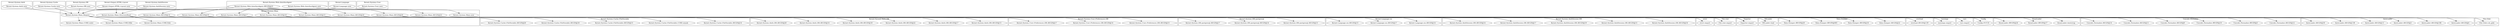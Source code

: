 digraph {
graph [overlap=false]
subgraph cluster_Kernel_System_Auth {
	label="Kernel::System::Auth";
	"Kernel::System::Auth::new";
}
subgraph cluster_Config {
	label="Config";
	"Config::FETCH";
}
subgraph cluster_DynaLoader {
	label="DynaLoader";
	"DynaLoader::BEGIN@17";
	"DynaLoader::BEGIN@24";
	"DynaLoader::bootstrap";
}
subgraph cluster_warnings {
	label="warnings";
	"warnings::import";
}
subgraph cluster_Kernel_System_Cache {
	label="Kernel::System::Cache";
	"Kernel::System::Cache::new";
}
subgraph cluster_vars {
	label="vars";
	"vars::import";
}
subgraph cluster_strict {
	label="strict";
	"strict::import";
}
subgraph cluster_Kernel_System_DB {
	label="Kernel::System::DB";
	"Kernel::System::DB::new";
}
subgraph cluster_File_stat {
	label="File::stat";
	"File::stat::import";
}
subgraph cluster_XSLoader {
	label="XSLoader";
	"XSLoader::load";
}
subgraph cluster_Kernel_System_Cache_FileStorable {
	label="Kernel::System::Cache::FileStorable";
	"Kernel::System::Cache::FileStorable::BEGIN@15";
	"Kernel::System::Cache::FileStorable::BEGIN@18";
	"Kernel::System::Cache::FileStorable::BEGIN@20";
	"Kernel::System::Cache::FileStorable::BEGIN@14";
	"Kernel::System::Cache::FileStorable::CORE:umask";
}
subgraph cluster_Unicode_Normalize {
	label="Unicode::Normalize";
	"Unicode::Normalize::BEGIN@11";
	"Unicode::Normalize::BEGIN@14";
	"Unicode::Normalize::BEGIN@12";
	"Unicode::Normalize::BEGIN@3";
	"Unicode::Normalize::BEGIN@10";
	"Unicode::Normalize::BEGIN@9";
}
subgraph cluster_File_Glob {
	label="File::Glob";
	"File::Glob::csh_glob";
}
subgraph cluster_Kernel_System_Auth_DB {
	label="Kernel::System::Auth::DB";
	"Kernel::System::Auth::DB::BEGIN@14";
	"Kernel::System::Auth::DB::BEGIN@20";
	"Kernel::System::Auth::DB::BEGIN@15";
	"Kernel::System::Auth::DB::BEGIN@17";
	"Kernel::System::Auth::DB::BEGIN@22";
	"Kernel::System::Auth::DB::BEGIN@18";
}
subgraph cluster_Exporter {
	label="Exporter";
	"Exporter::import";
}
subgraph cluster_Kernel_Output_HTML_Layout {
	label="Kernel::Output::HTML::Layout";
	"Kernel::Output::HTML::Layout::new";
}
subgraph cluster_AutoLoader {
	label="AutoLoader";
	"AutoLoader::BEGIN@138";
	"AutoLoader::BEGIN@30";
	"AutoLoader::BEGIN@4";
	"AutoLoader::BEGIN@186";
	"AutoLoader::BEGIN@3";
	"AutoLoader::BEGIN@13";
}
subgraph cluster_Kernel_System_AuthSession {
	label="Kernel::System::AuthSession";
	"Kernel::System::AuthSession::new";
}
subgraph cluster_Kernel_System_User_Preferences_DB {
	label="Kernel::System::User::Preferences::DB";
	"Kernel::System::User::Preferences::DB::BEGIN@14";
	"Kernel::System::User::Preferences::DB::BEGIN@17";
	"Kernel::System::User::Preferences::DB::BEGIN@15";
}
subgraph cluster_Data_Dumper {
	label="Data::Dumper";
	"Data::Dumper::BEGIN@22";
	"Data::Dumper::BEGIN@16";
	"Data::Dumper::BEGIN@683";
	"Data::Dumper::BEGIN@20";
}
subgraph cluster_Kernel_System_Web_InterfaceAgent {
	label="Kernel::System::Web::InterfaceAgent";
	"Kernel::System::Web::InterfaceAgent::new";
	"Kernel::System::Web::InterfaceAgent::BEGIN@23";
}
subgraph cluster_overload {
	label="overload";
	"overload::BEGIN@139";
}
subgraph cluster_Kernel_Language {
	label="Kernel::Language";
	"Kernel::Language::new";
}
subgraph cluster_Kernel_System_DB_postgresql {
	label="Kernel::System::DB::postgresql";
	"Kernel::System::DB::postgresql::BEGIN@14";
	"Kernel::System::DB::postgresql::BEGIN@17";
	"Kernel::System::DB::postgresql::BEGIN@15";
}
subgraph cluster_Kernel_System_Main {
	label="Kernel::System::Main";
	"Kernel::System::Main::CORE:subst";
	"Kernel::System::Main::Require";
	"Kernel::System::Main::BEGIN@22";
	"Kernel::System::Main::BEGIN@14";
	"Kernel::System::Main::BEGIN@19";
	"Kernel::System::Main::CORE:ftdir";
	"Kernel::System::Main::CORE:ftfile";
	"Kernel::System::Main::BEGIN@18";
	"Kernel::System::Main::BEGIN@15";
	"Kernel::System::Main::BEGIN@24";
	"Kernel::System::Main::BEGIN@20";
	"Kernel::System::Main::new";
	"Kernel::System::Main::BEGIN@17";
	"Kernel::System::Main::DirectoryRead";
}
subgraph cluster_Kernel_Language_en {
	label="Kernel::Language::en";
	"Kernel::Language::en::BEGIN@17";
	"Kernel::Language::en::BEGIN@15";
	"Kernel::Language::en::BEGIN@14";
}
subgraph cluster_Kernel_System_AuthSession_DB {
	label="Kernel::System::AuthSession::DB";
	"Kernel::System::AuthSession::DB::BEGIN@19";
	"Kernel::System::AuthSession::DB::BEGIN@17";
	"Kernel::System::AuthSession::DB::BEGIN@14";
	"Kernel::System::AuthSession::DB::BEGIN@16";
	"Kernel::System::AuthSession::DB::BEGIN@15";
}
subgraph cluster_Kernel_System_User {
	label="Kernel::System::User";
	"Kernel::System::User::new";
}
"Kernel::System::Main::Require" -> "Kernel::System::Cache::FileStorable::BEGIN@15";
"Kernel::System::Main::Require" -> "Kernel::System::Main::CORE:subst";
"Kernel::System::Main::BEGIN@20" -> "AutoLoader::BEGIN@138";
"Kernel::System::Main::Require" -> "Kernel::System::Cache::FileStorable::BEGIN@20";
"Kernel::System::Main::Require" -> "Kernel::System::DB::postgresql::BEGIN@15";
"Kernel::System::Main::DirectoryRead" -> "Kernel::System::Main::CORE:ftdir";
"Kernel::System::Main::BEGIN@18" -> "Data::Dumper::BEGIN@22";
"Kernel::System::Web::InterfaceAgent::new" -> "Kernel::System::Main::new";
"Kernel::System::Main::BEGIN@20" -> "AutoLoader::BEGIN@3";
"Kernel::System::Main::Require" -> "Kernel::Language::en::BEGIN@17";
"Kernel::System::Main::Require" -> "Kernel::System::DB::postgresql::BEGIN@14";
"Kernel::System::Web::InterfaceAgent::BEGIN@23" -> "Kernel::System::Main::BEGIN@19";
"Kernel::System::Main::BEGIN@19" -> "Exporter::import";
"Kernel::System::Main::BEGIN@18" -> "Exporter::import";
"Kernel::System::Main::BEGIN@20" -> "Exporter::import";
"Kernel::System::Main::BEGIN@17" -> "Exporter::import";
"Kernel::System::Web::InterfaceAgent::BEGIN@23" -> "Kernel::System::Main::BEGIN@24";
"Kernel::System::Main::Require" -> "Kernel::Language::en::BEGIN@15";
"Kernel::System::Main::BEGIN@20" -> "AutoLoader::BEGIN@4";
"Kernel::System::Main::BEGIN@20" -> "Unicode::Normalize::BEGIN@9";
"Kernel::System::Main::BEGIN@20" -> "DynaLoader::bootstrap";
"Kernel::System::Main::Require" -> "Kernel::System::Auth::DB::BEGIN@15";
"Kernel::System::Main::Require" -> "Kernel::System::AuthSession::DB::BEGIN@15";
"Kernel::System::Main::Require" -> "Kernel::System::Auth::DB::BEGIN@14";
"Kernel::System::Web::InterfaceAgent::BEGIN@23" -> "Kernel::System::Main::BEGIN@20";
"Kernel::System::Main::Require" -> "Kernel::System::Auth::DB::BEGIN@20";
"Kernel::System::Main::Require" -> "Kernel::System::AuthSession::DB::BEGIN@14";
"Kernel::System::Main::Require" -> "Kernel::System::AuthSession::DB::BEGIN@16";
"Kernel::System::Main::Require" -> "Kernel::Language::en::BEGIN@14";
"Kernel::System::Main::BEGIN@15" -> "warnings::import";
"Kernel::System::Main::BEGIN@18" -> "Data::Dumper::BEGIN@16";
"Kernel::System::Main::Require" -> "Kernel::System::Cache::FileStorable::BEGIN@14";
"Kernel::System::Main::Require" -> "Kernel::System::Auth::DB::BEGIN@18";
"Kernel::Language::new" -> "Kernel::System::Main::DirectoryRead";
"Kernel::Output::HTML::Layout::new" -> "Kernel::System::Main::DirectoryRead";
"Kernel::System::Main::BEGIN@20" -> "Unicode::Normalize::BEGIN@14";
"Kernel::System::Main::BEGIN@20" -> "DynaLoader::BEGIN@24";
"Kernel::System::Main::BEGIN@18" -> "Data::Dumper::BEGIN@683";
"Kernel::System::Web::InterfaceAgent::BEGIN@23" -> "Kernel::System::Main::BEGIN@22";
"Kernel::System::Web::InterfaceAgent::BEGIN@23" -> "Kernel::System::Main::BEGIN@14";
"Kernel::System::Main::BEGIN@20" -> "AutoLoader::BEGIN@186";
"Kernel::System::Main::Require" -> "Kernel::System::AuthSession::DB::BEGIN@19";
"Kernel::System::Main::BEGIN@20" -> "Unicode::Normalize::BEGIN@11";
"Kernel::System::Main::Require" -> "Kernel::System::Auth::DB::BEGIN@22";
"Kernel::System::Main::BEGIN@18" -> "Data::Dumper::BEGIN@20";
"Kernel::System::Main::BEGIN@24" -> "vars::import";
"Kernel::System::Main::Require" -> "Kernel::System::User::Preferences::DB::BEGIN@17";
"Kernel::System::Main::Require" -> "Kernel::System::Cache::FileStorable::BEGIN@18";
"Kernel::System::Main::BEGIN@20" -> "Unicode::Normalize::BEGIN@10";
"Kernel::System::Main::BEGIN@20" -> "DynaLoader::BEGIN@17";
"Kernel::System::Main::Require" -> "Kernel::System::AuthSession::DB::BEGIN@17";
"Kernel::System::Main::Require" -> "Kernel::System::Auth::DB::BEGIN@17";
"Kernel::System::Web::InterfaceAgent::BEGIN@23" -> "Kernel::System::Main::BEGIN@18";
"Kernel::System::Web::InterfaceAgent::BEGIN@23" -> "Kernel::System::Main::BEGIN@15";
"Kernel::System::Main::BEGIN@18" -> "XSLoader::load";
"Kernel::System::Main::BEGIN@20" -> "AutoLoader::BEGIN@13";
"Kernel::System::Main::Require" -> "Kernel::System::Cache::FileStorable::CORE:umask";
"Kernel::System::Main::BEGIN@19" -> "File::stat::import";
"Kernel::System::Main::DirectoryRead" -> "File::Glob::csh_glob";
"Kernel::System::Main::BEGIN@20" -> "Config::FETCH";
"Kernel::System::Main::Require" -> "Kernel::System::User::Preferences::DB::BEGIN@14";
"Kernel::Language::new" -> "Kernel::System::Main::Require";
"Kernel::System::User::new" -> "Kernel::System::Main::Require";
"Kernel::System::Auth::new" -> "Kernel::System::Main::Require";
"Kernel::System::DB::new" -> "Kernel::System::Main::Require";
"Kernel::System::AuthSession::new" -> "Kernel::System::Main::Require";
"Kernel::System::Cache::new" -> "Kernel::System::Main::Require";
"Kernel::System::Main::Require" -> "Kernel::System::Main::CORE:ftfile";
"Kernel::System::Main::BEGIN@20" -> "Unicode::Normalize::BEGIN@12";
"Kernel::System::Main::BEGIN@20" -> "Unicode::Normalize::BEGIN@3";
"Kernel::System::Main::BEGIN@14" -> "strict::import";
"Kernel::System::Main::BEGIN@20" -> "AutoLoader::BEGIN@30";
"Kernel::System::Main::BEGIN@18" -> "overload::BEGIN@139";
"Kernel::System::Main::Require" -> "Kernel::System::DB::postgresql::BEGIN@17";
"Kernel::System::Main::Require" -> "Kernel::System::User::Preferences::DB::BEGIN@15";
"Kernel::System::Web::InterfaceAgent::BEGIN@23" -> "Kernel::System::Main::BEGIN@17";
}

